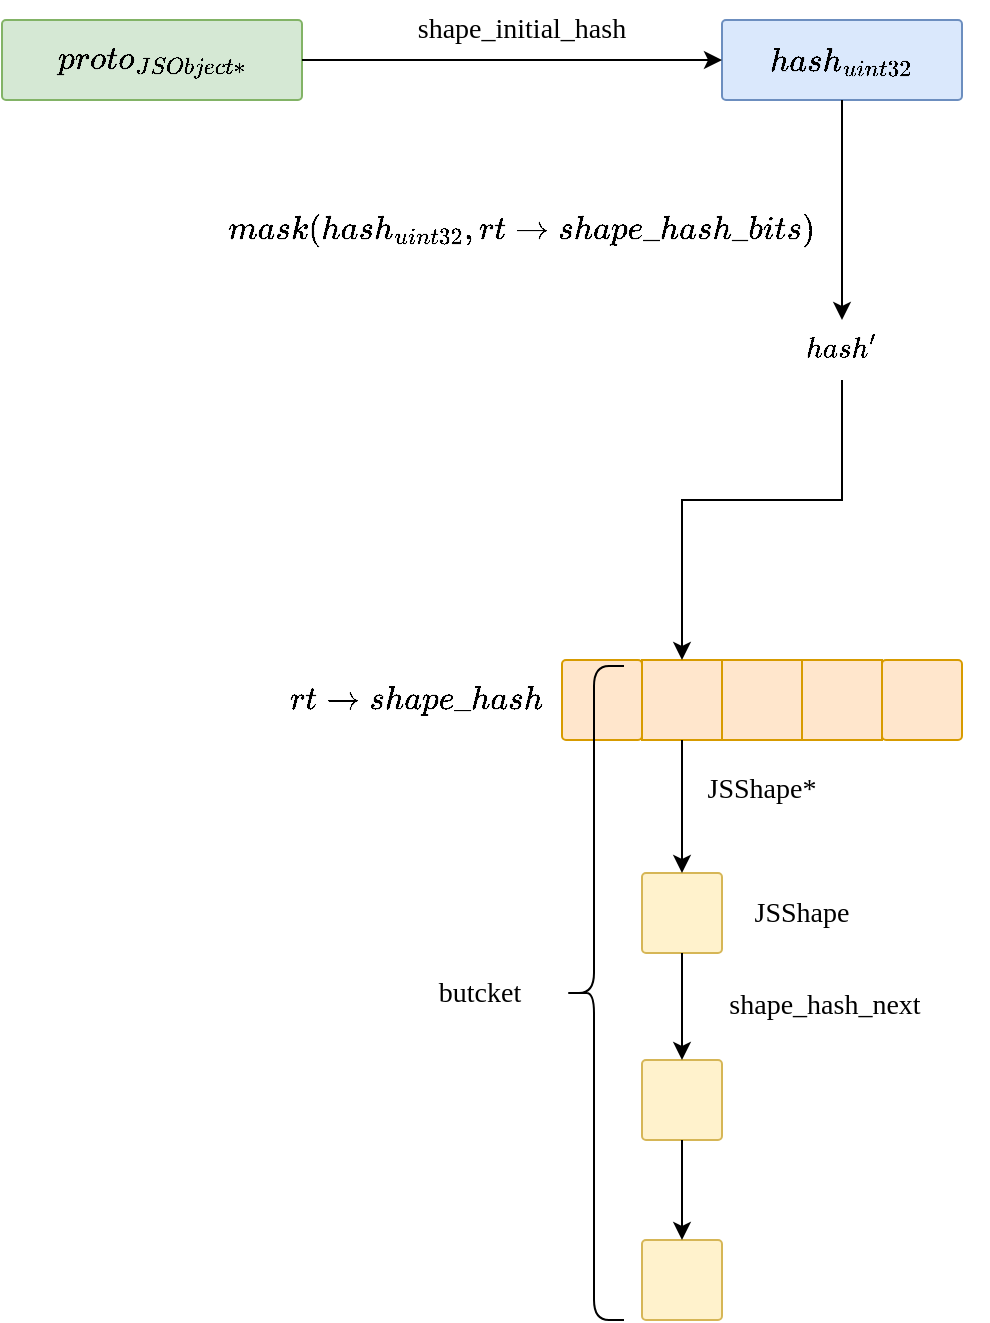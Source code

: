 <mxfile version="21.4.0" type="device">
  <diagram id="O6TI0YJs0ys1JhMxFfYX" name="Page-1">
    <mxGraphModel dx="1306" dy="894" grid="1" gridSize="10" guides="1" tooltips="1" connect="1" arrows="1" fold="1" page="1" pageScale="1" pageWidth="827" pageHeight="1169" math="1" shadow="0">
      <root>
        <mxCell id="0" />
        <mxCell id="1" parent="0" />
        <mxCell id="CMExe3BI-j4-WCnSLt1g-1" value="&lt;font style=&quot;font-size: 14px;&quot;&gt;$$proto_{JSObject *}$$&lt;/font&gt;" style="rounded=1;whiteSpace=wrap;html=1;fillColor=#d5e8d4;strokeColor=#82b366;arcSize=5;" parent="1" vertex="1">
          <mxGeometry x="120" y="160" width="150" height="40" as="geometry" />
        </mxCell>
        <mxCell id="CMExe3BI-j4-WCnSLt1g-3" value="&lt;font style=&quot;font-size: 14px;&quot;&gt;$$hash_{uint32}$$&lt;/font&gt;" style="rounded=1;whiteSpace=wrap;html=1;fillColor=#dae8fc;strokeColor=#6c8ebf;arcSize=5;" parent="1" vertex="1">
          <mxGeometry x="480" y="160" width="120" height="40" as="geometry" />
        </mxCell>
        <mxCell id="CMExe3BI-j4-WCnSLt1g-4" value="" style="endArrow=classic;html=1;rounded=0;fontSize=14;exitX=1;exitY=0.5;exitDx=0;exitDy=0;" parent="1" source="CMExe3BI-j4-WCnSLt1g-1" target="CMExe3BI-j4-WCnSLt1g-3" edge="1">
          <mxGeometry width="50" height="50" relative="1" as="geometry">
            <mxPoint x="240" y="460" as="sourcePoint" />
            <mxPoint x="290" y="410" as="targetPoint" />
          </mxGeometry>
        </mxCell>
        <mxCell id="CMExe3BI-j4-WCnSLt1g-5" value="shape_initial_hash" style="text;html=1;strokeColor=none;fillColor=none;align=center;verticalAlign=middle;whiteSpace=wrap;rounded=0;fontSize=14;fontFamily=SF Mono;" parent="1" vertex="1">
          <mxGeometry x="300" y="150" width="160" height="30" as="geometry" />
        </mxCell>
        <mxCell id="CMExe3BI-j4-WCnSLt1g-6" value="" style="endArrow=classic;html=1;rounded=0;fontSize=14;exitX=0.5;exitY=1;exitDx=0;exitDy=0;entryX=0.5;entryY=0;entryDx=0;entryDy=0;" parent="1" source="CMExe3BI-j4-WCnSLt1g-3" target="CMExe3BI-j4-WCnSLt1g-8" edge="1">
          <mxGeometry width="50" height="50" relative="1" as="geometry">
            <mxPoint x="710" y="450" as="sourcePoint" />
            <mxPoint x="540" y="340" as="targetPoint" />
          </mxGeometry>
        </mxCell>
        <mxCell id="CMExe3BI-j4-WCnSLt1g-7" value="$$mask(hash_{uint32},&lt;br&gt;rt \rightarrow shape\_hash\_bits)$$" style="text;html=1;strokeColor=none;fillColor=none;align=center;verticalAlign=middle;whiteSpace=wrap;rounded=0;fontSize=14;" parent="1" vertex="1">
          <mxGeometry x="225" y="250" width="310" height="30" as="geometry" />
        </mxCell>
        <mxCell id="CMExe3BI-j4-WCnSLt1g-8" value="$$hash&#39;$$" style="text;html=1;strokeColor=none;fillColor=none;align=center;verticalAlign=middle;whiteSpace=wrap;rounded=0;fontSize=14;fontFamily=SF Mono;" parent="1" vertex="1">
          <mxGeometry x="510" y="310" width="60" height="30" as="geometry" />
        </mxCell>
        <mxCell id="CMExe3BI-j4-WCnSLt1g-9" value="" style="rounded=1;whiteSpace=wrap;html=1;fontSize=16;fillColor=#ffe6cc;strokeColor=#d79b00;arcSize=5;" parent="1" vertex="1">
          <mxGeometry x="400" y="480" width="40" height="40" as="geometry" />
        </mxCell>
        <mxCell id="CMExe3BI-j4-WCnSLt1g-10" value="" style="rounded=0;whiteSpace=wrap;html=1;fontSize=16;fillColor=#ffe6cc;strokeColor=#d79b00;" parent="1" vertex="1">
          <mxGeometry x="440" y="480" width="40" height="40" as="geometry" />
        </mxCell>
        <mxCell id="CMExe3BI-j4-WCnSLt1g-11" value="" style="rounded=0;whiteSpace=wrap;html=1;fontSize=16;fillColor=#ffe6cc;strokeColor=#d79b00;" parent="1" vertex="1">
          <mxGeometry x="480" y="480" width="40" height="40" as="geometry" />
        </mxCell>
        <mxCell id="CMExe3BI-j4-WCnSLt1g-12" value="" style="rounded=0;whiteSpace=wrap;html=1;fontSize=16;fillColor=#ffe6cc;strokeColor=#d79b00;" parent="1" vertex="1">
          <mxGeometry x="520" y="480" width="40" height="40" as="geometry" />
        </mxCell>
        <mxCell id="CMExe3BI-j4-WCnSLt1g-13" value="" style="rounded=1;whiteSpace=wrap;html=1;fontSize=16;fillColor=#ffe6cc;strokeColor=#d79b00;arcSize=5;" parent="1" vertex="1">
          <mxGeometry x="560" y="480" width="40" height="40" as="geometry" />
        </mxCell>
        <mxCell id="CMExe3BI-j4-WCnSLt1g-14" value="" style="endArrow=classic;html=1;rounded=0;fontSize=14;exitX=0.5;exitY=1;exitDx=0;exitDy=0;entryX=0.5;entryY=0;entryDx=0;entryDy=0;" parent="1" source="CMExe3BI-j4-WCnSLt1g-8" target="CMExe3BI-j4-WCnSLt1g-10" edge="1">
          <mxGeometry width="50" height="50" relative="1" as="geometry">
            <mxPoint x="540" y="390" as="sourcePoint" />
            <mxPoint x="440" y="630" as="targetPoint" />
            <Array as="points">
              <mxPoint x="540" y="400" />
              <mxPoint x="460" y="400" />
            </Array>
          </mxGeometry>
        </mxCell>
        <mxCell id="CMExe3BI-j4-WCnSLt1g-17" value="$$rt \rightarrow shape\_hash$$" style="text;html=1;strokeColor=none;fillColor=none;align=center;verticalAlign=middle;whiteSpace=wrap;rounded=0;fontSize=14;" parent="1" vertex="1">
          <mxGeometry x="247" y="485" width="160" height="30" as="geometry" />
        </mxCell>
        <mxCell id="CMExe3BI-j4-WCnSLt1g-18" value="" style="rounded=1;whiteSpace=wrap;html=1;fontSize=16;fillColor=#fff2cc;strokeColor=#d6b656;arcSize=5;" parent="1" vertex="1">
          <mxGeometry x="440" y="586.5" width="40" height="40" as="geometry" />
        </mxCell>
        <mxCell id="CMExe3BI-j4-WCnSLt1g-19" value="" style="rounded=1;whiteSpace=wrap;html=1;fontSize=16;fillColor=#fff2cc;strokeColor=#d6b656;arcSize=5;" parent="1" vertex="1">
          <mxGeometry x="440" y="680" width="40" height="40" as="geometry" />
        </mxCell>
        <mxCell id="CMExe3BI-j4-WCnSLt1g-20" value="" style="rounded=1;whiteSpace=wrap;html=1;fontSize=16;fillColor=#fff2cc;strokeColor=#d6b656;arcSize=5;" parent="1" vertex="1">
          <mxGeometry x="440" y="770" width="40" height="40" as="geometry" />
        </mxCell>
        <mxCell id="CMExe3BI-j4-WCnSLt1g-21" value="" style="endArrow=classic;html=1;rounded=0;fontSize=14;exitX=0.5;exitY=1;exitDx=0;exitDy=0;entryX=0.5;entryY=0;entryDx=0;entryDy=0;" parent="1" source="CMExe3BI-j4-WCnSLt1g-10" target="CMExe3BI-j4-WCnSLt1g-18" edge="1">
          <mxGeometry width="50" height="50" relative="1" as="geometry">
            <mxPoint x="430" y="600" as="sourcePoint" />
            <mxPoint x="440" y="610" as="targetPoint" />
          </mxGeometry>
        </mxCell>
        <mxCell id="CMExe3BI-j4-WCnSLt1g-23" value="" style="endArrow=classic;html=1;rounded=0;fontSize=14;exitX=0.5;exitY=1;exitDx=0;exitDy=0;entryX=0.5;entryY=0;entryDx=0;entryDy=0;" parent="1" source="CMExe3BI-j4-WCnSLt1g-18" target="CMExe3BI-j4-WCnSLt1g-19" edge="1">
          <mxGeometry width="50" height="50" relative="1" as="geometry">
            <mxPoint x="470" y="530" as="sourcePoint" />
            <mxPoint x="470" y="570" as="targetPoint" />
          </mxGeometry>
        </mxCell>
        <mxCell id="CMExe3BI-j4-WCnSLt1g-24" value="" style="endArrow=classic;html=1;rounded=0;fontSize=14;exitX=0.5;exitY=1;exitDx=0;exitDy=0;entryX=0.5;entryY=0;entryDx=0;entryDy=0;" parent="1" source="CMExe3BI-j4-WCnSLt1g-19" target="CMExe3BI-j4-WCnSLt1g-20" edge="1">
          <mxGeometry width="50" height="50" relative="1" as="geometry">
            <mxPoint x="470" y="610" as="sourcePoint" />
            <mxPoint x="470" y="640" as="targetPoint" />
          </mxGeometry>
        </mxCell>
        <mxCell id="CMExe3BI-j4-WCnSLt1g-26" value="" style="shape=curlyBracket;whiteSpace=wrap;html=1;rounded=1;fontSize=14;" parent="1" vertex="1">
          <mxGeometry x="401" y="483" width="30" height="327" as="geometry" />
        </mxCell>
        <mxCell id="CMExe3BI-j4-WCnSLt1g-27" value="butcket" style="text;html=1;strokeColor=none;fillColor=none;align=center;verticalAlign=middle;whiteSpace=wrap;rounded=0;fontSize=14;fontFamily=SF Mono;" parent="1" vertex="1">
          <mxGeometry x="304" y="631.5" width="110" height="30" as="geometry" />
        </mxCell>
        <mxCell id="CMExe3BI-j4-WCnSLt1g-28" value="shape_hash_next" style="text;html=1;strokeColor=none;fillColor=none;align=center;verticalAlign=middle;whiteSpace=wrap;rounded=0;fontSize=14;fontFamily=SF Mono;" parent="1" vertex="1">
          <mxGeometry x="450" y="638" width="163" height="30" as="geometry" />
        </mxCell>
        <mxCell id="CMExe3BI-j4-WCnSLt1g-31" value="JSShape" style="text;html=1;strokeColor=none;fillColor=none;align=center;verticalAlign=middle;whiteSpace=wrap;rounded=0;fontSize=14;fontFamily=SF Mono;" parent="1" vertex="1">
          <mxGeometry x="490" y="591.5" width="60" height="30" as="geometry" />
        </mxCell>
        <mxCell id="CMExe3BI-j4-WCnSLt1g-29" value="JSShape*" style="text;html=1;strokeColor=none;fillColor=none;align=center;verticalAlign=middle;whiteSpace=wrap;rounded=0;fontSize=14;fontFamily=SF Mono;" parent="1" vertex="1">
          <mxGeometry x="450" y="530" width="100" height="30" as="geometry" />
        </mxCell>
      </root>
    </mxGraphModel>
  </diagram>
</mxfile>
